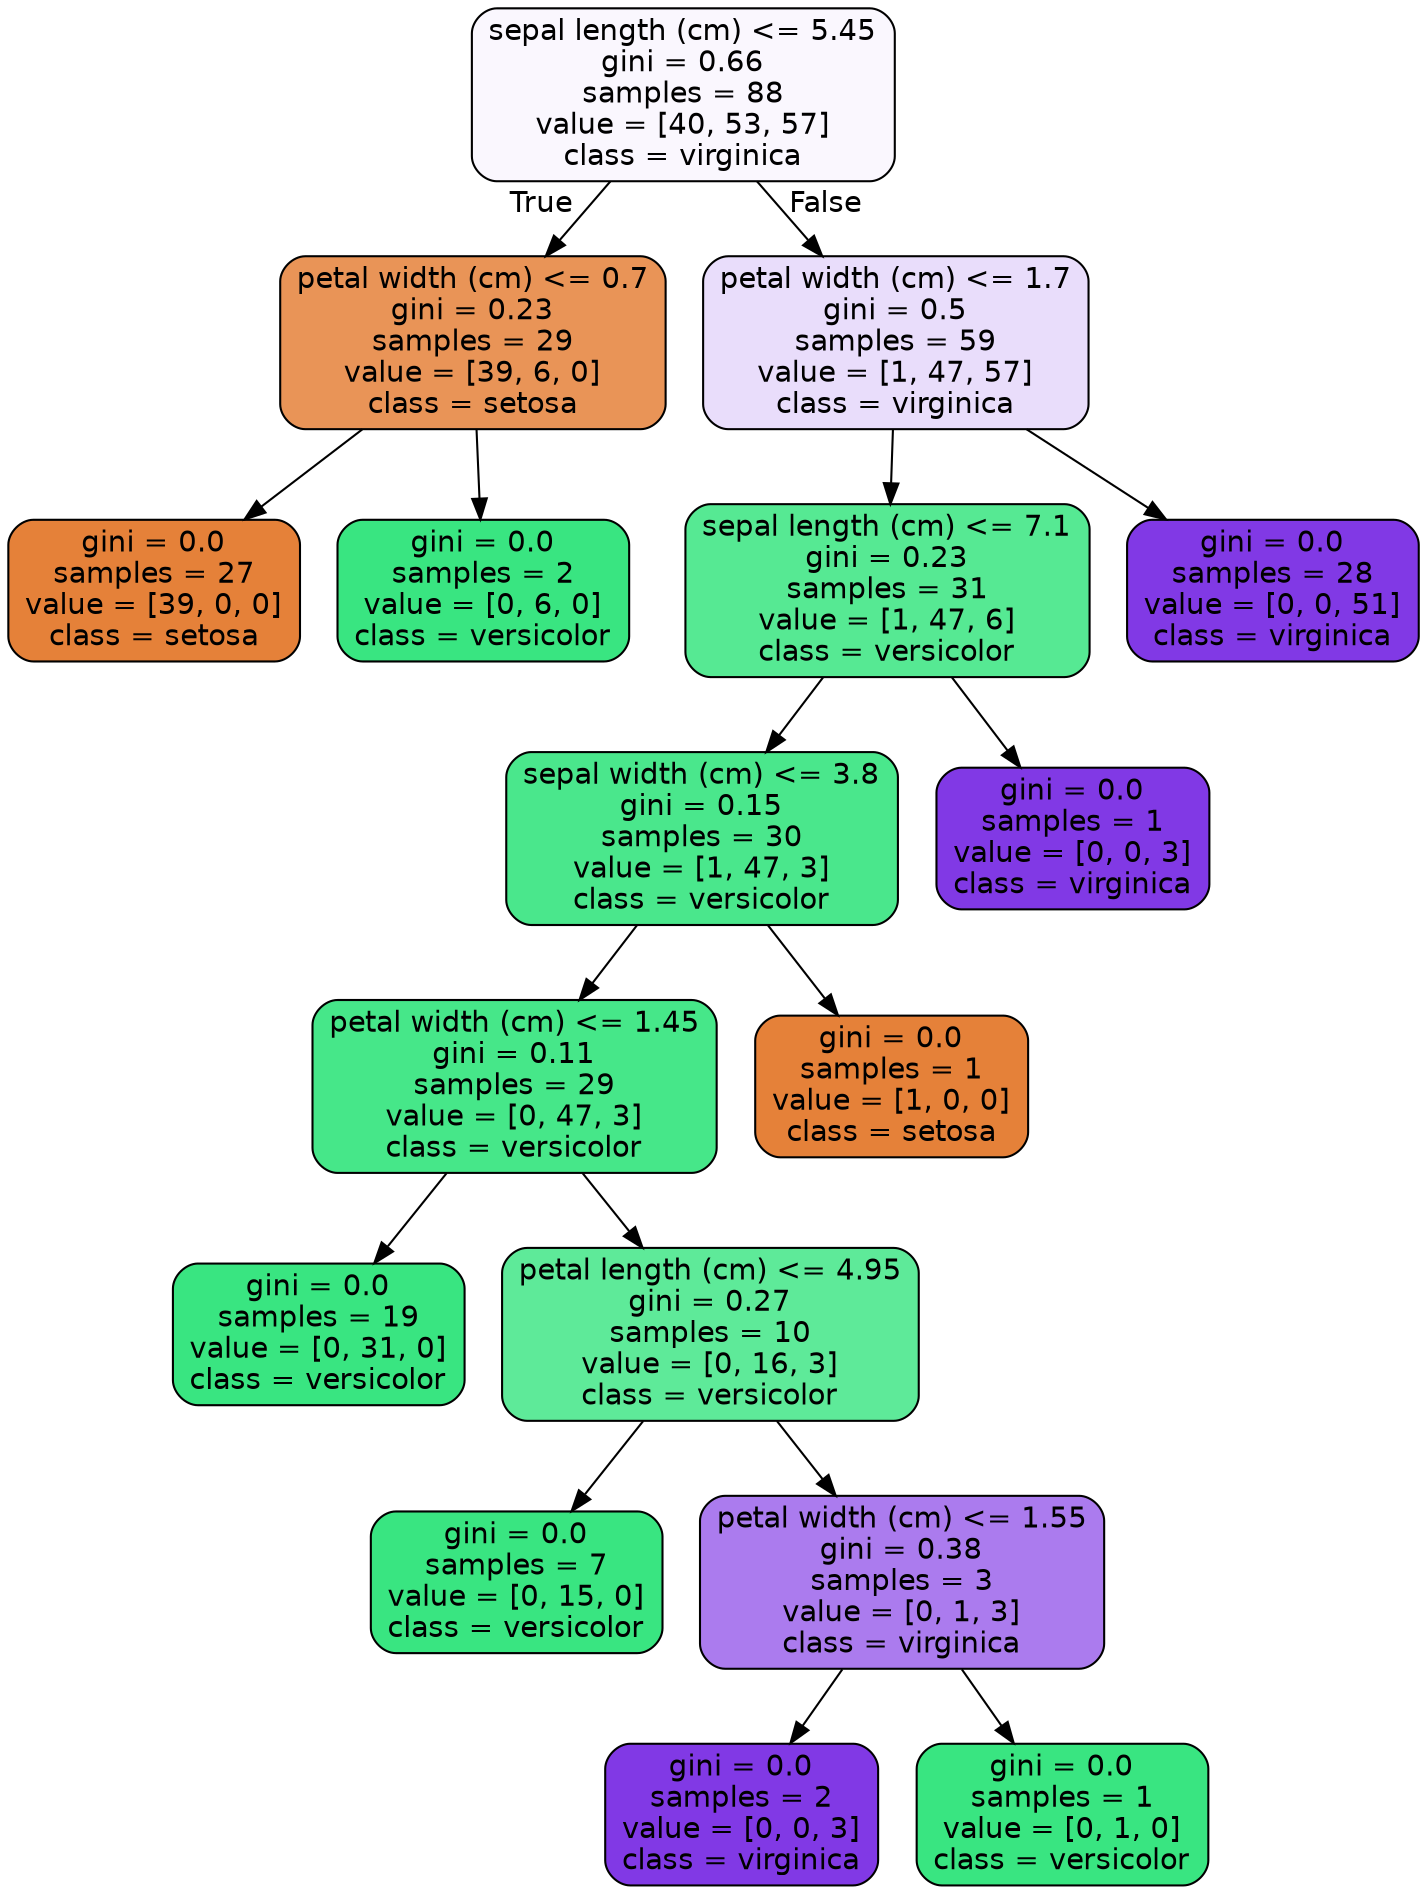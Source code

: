 digraph Tree {
node [shape=box, style="filled, rounded", color="black", fontname=helvetica] ;
edge [fontname=helvetica] ;
0 [label="sepal length (cm) <= 5.45\ngini = 0.66\nsamples = 88\nvalue = [40, 53, 57]\nclass = virginica", fillcolor="#faf7fe"] ;
1 [label="petal width (cm) <= 0.7\ngini = 0.23\nsamples = 29\nvalue = [39, 6, 0]\nclass = setosa", fillcolor="#e99457"] ;
0 -> 1 [labeldistance=2.5, labelangle=45, headlabel="True"] ;
2 [label="gini = 0.0\nsamples = 27\nvalue = [39, 0, 0]\nclass = setosa", fillcolor="#e58139"] ;
1 -> 2 ;
3 [label="gini = 0.0\nsamples = 2\nvalue = [0, 6, 0]\nclass = versicolor", fillcolor="#39e581"] ;
1 -> 3 ;
4 [label="petal width (cm) <= 1.7\ngini = 0.5\nsamples = 59\nvalue = [1, 47, 57]\nclass = virginica", fillcolor="#e9ddfb"] ;
0 -> 4 [labeldistance=2.5, labelangle=-45, headlabel="False"] ;
5 [label="sepal length (cm) <= 7.1\ngini = 0.23\nsamples = 31\nvalue = [1, 47, 6]\nclass = versicolor", fillcolor="#56e993"] ;
4 -> 5 ;
6 [label="sepal width (cm) <= 3.8\ngini = 0.15\nsamples = 30\nvalue = [1, 47, 3]\nclass = versicolor", fillcolor="#4ae78c"] ;
5 -> 6 ;
7 [label="petal width (cm) <= 1.45\ngini = 0.11\nsamples = 29\nvalue = [0, 47, 3]\nclass = versicolor", fillcolor="#46e789"] ;
6 -> 7 ;
8 [label="gini = 0.0\nsamples = 19\nvalue = [0, 31, 0]\nclass = versicolor", fillcolor="#39e581"] ;
7 -> 8 ;
9 [label="petal length (cm) <= 4.95\ngini = 0.27\nsamples = 10\nvalue = [0, 16, 3]\nclass = versicolor", fillcolor="#5eea99"] ;
7 -> 9 ;
10 [label="gini = 0.0\nsamples = 7\nvalue = [0, 15, 0]\nclass = versicolor", fillcolor="#39e581"] ;
9 -> 10 ;
11 [label="petal width (cm) <= 1.55\ngini = 0.38\nsamples = 3\nvalue = [0, 1, 3]\nclass = virginica", fillcolor="#ab7bee"] ;
9 -> 11 ;
12 [label="gini = 0.0\nsamples = 2\nvalue = [0, 0, 3]\nclass = virginica", fillcolor="#8139e5"] ;
11 -> 12 ;
13 [label="gini = 0.0\nsamples = 1\nvalue = [0, 1, 0]\nclass = versicolor", fillcolor="#39e581"] ;
11 -> 13 ;
14 [label="gini = 0.0\nsamples = 1\nvalue = [1, 0, 0]\nclass = setosa", fillcolor="#e58139"] ;
6 -> 14 ;
15 [label="gini = 0.0\nsamples = 1\nvalue = [0, 0, 3]\nclass = virginica", fillcolor="#8139e5"] ;
5 -> 15 ;
16 [label="gini = 0.0\nsamples = 28\nvalue = [0, 0, 51]\nclass = virginica", fillcolor="#8139e5"] ;
4 -> 16 ;
}